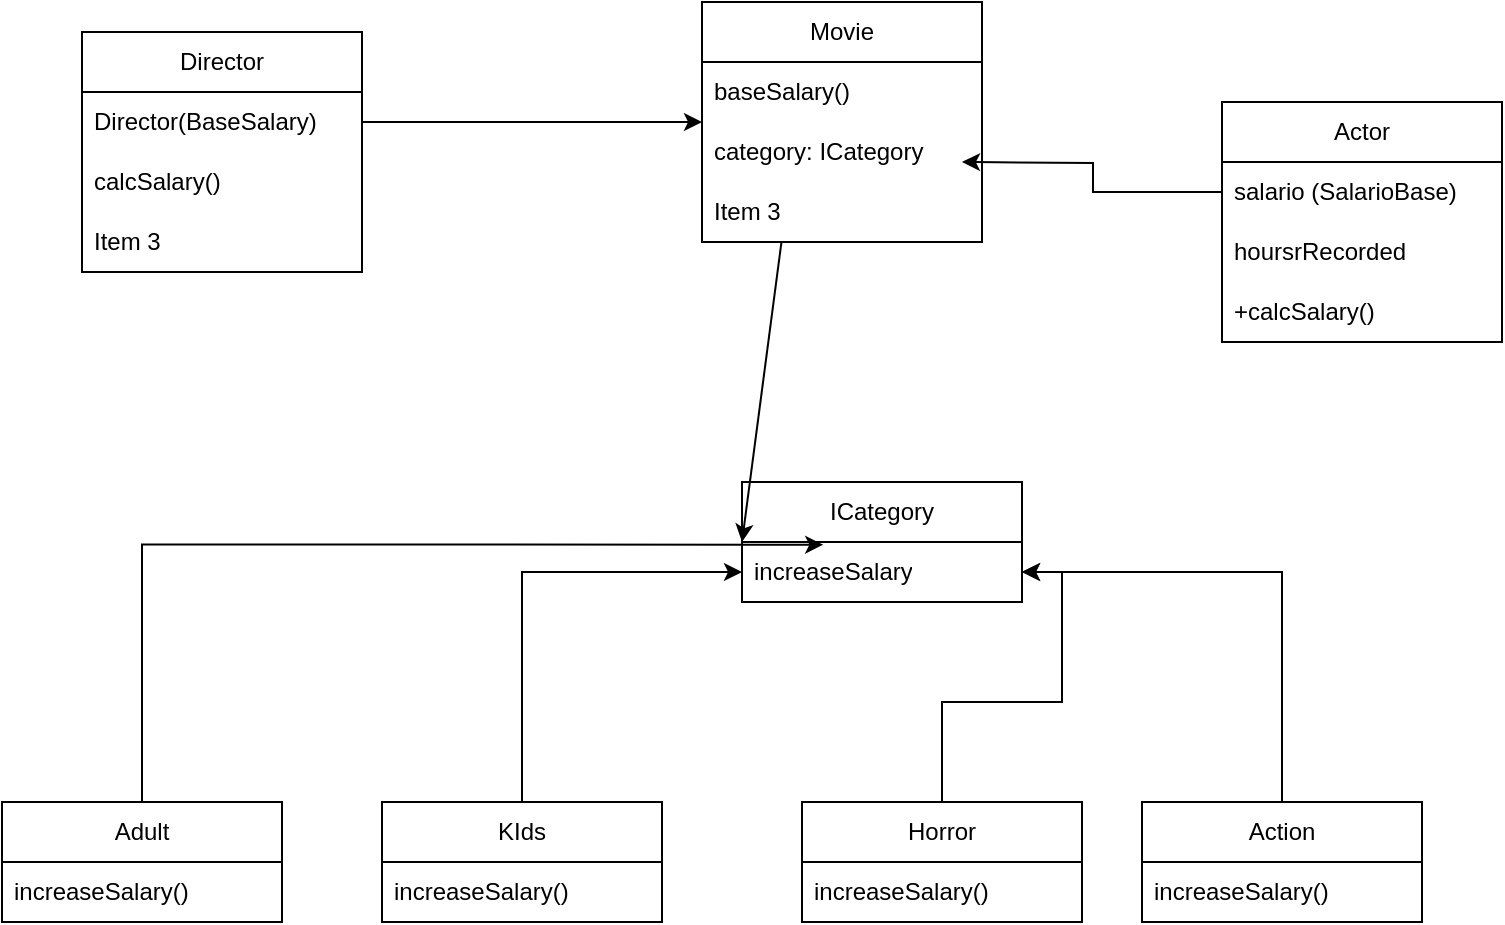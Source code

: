 <mxfile version="24.0.7" type="google" pages="2">
  <diagram name="Page-1" id="Z8BtTaobsv7Sza8ifyq8">
    <mxGraphModel dx="1221" dy="647" grid="1" gridSize="10" guides="1" tooltips="1" connect="1" arrows="1" fold="1" page="1" pageScale="1" pageWidth="850" pageHeight="1100" math="0" shadow="0">
      <root>
        <mxCell id="0" />
        <mxCell id="1" parent="0" />
        <mxCell id="SdUeN-HmFxUGmzNSR-si-4" value="ICategory" style="swimlane;fontStyle=0;childLayout=stackLayout;horizontal=1;startSize=30;horizontalStack=0;resizeParent=1;resizeParentMax=0;resizeLast=0;collapsible=1;marginBottom=0;whiteSpace=wrap;html=1;" parent="1" vertex="1">
          <mxGeometry x="370" y="290" width="140" height="60" as="geometry" />
        </mxCell>
        <mxCell id="SdUeN-HmFxUGmzNSR-si-5" value="increaseSalary" style="text;strokeColor=none;fillColor=none;align=left;verticalAlign=middle;spacingLeft=4;spacingRight=4;overflow=hidden;points=[[0,0.5],[1,0.5]];portConstraint=eastwest;rotatable=0;whiteSpace=wrap;html=1;" parent="SdUeN-HmFxUGmzNSR-si-4" vertex="1">
          <mxGeometry y="30" width="140" height="30" as="geometry" />
        </mxCell>
        <mxCell id="SdUeN-HmFxUGmzNSR-si-9" value="" style="endArrow=classic;html=1;rounded=0;entryX=0;entryY=0.5;entryDx=0;entryDy=0;" parent="1" target="SdUeN-HmFxUGmzNSR-si-4" edge="1">
          <mxGeometry width="50" height="50" relative="1" as="geometry">
            <mxPoint x="389.737" y="170" as="sourcePoint" />
            <mxPoint x="450" y="310" as="targetPoint" />
          </mxGeometry>
        </mxCell>
        <mxCell id="SdUeN-HmFxUGmzNSR-si-10" value="Actor" style="swimlane;fontStyle=0;childLayout=stackLayout;horizontal=1;startSize=30;horizontalStack=0;resizeParent=1;resizeParentMax=0;resizeLast=0;collapsible=1;marginBottom=0;whiteSpace=wrap;html=1;" parent="1" vertex="1">
          <mxGeometry x="610" y="100" width="140" height="120" as="geometry" />
        </mxCell>
        <mxCell id="SdUeN-HmFxUGmzNSR-si-11" value="salario (SalarioBase)" style="text;strokeColor=none;fillColor=none;align=left;verticalAlign=middle;spacingLeft=4;spacingRight=4;overflow=hidden;points=[[0,0.5],[1,0.5]];portConstraint=eastwest;rotatable=0;whiteSpace=wrap;html=1;" parent="SdUeN-HmFxUGmzNSR-si-10" vertex="1">
          <mxGeometry y="30" width="140" height="30" as="geometry" />
        </mxCell>
        <mxCell id="SdUeN-HmFxUGmzNSR-si-12" value="hoursrRecorded" style="text;strokeColor=none;fillColor=none;align=left;verticalAlign=middle;spacingLeft=4;spacingRight=4;overflow=hidden;points=[[0,0.5],[1,0.5]];portConstraint=eastwest;rotatable=0;whiteSpace=wrap;html=1;" parent="SdUeN-HmFxUGmzNSR-si-10" vertex="1">
          <mxGeometry y="60" width="140" height="30" as="geometry" />
        </mxCell>
        <mxCell id="SdUeN-HmFxUGmzNSR-si-13" value="+calcSalary()" style="text;strokeColor=none;fillColor=none;align=left;verticalAlign=middle;spacingLeft=4;spacingRight=4;overflow=hidden;points=[[0,0.5],[1,0.5]];portConstraint=eastwest;rotatable=0;whiteSpace=wrap;html=1;" parent="SdUeN-HmFxUGmzNSR-si-10" vertex="1">
          <mxGeometry y="90" width="140" height="30" as="geometry" />
        </mxCell>
        <mxCell id="SdUeN-HmFxUGmzNSR-si-14" style="edgeStyle=orthogonalEdgeStyle;rounded=0;orthogonalLoop=1;jettySize=auto;html=1;" parent="1" source="SdUeN-HmFxUGmzNSR-si-11" edge="1">
          <mxGeometry relative="1" as="geometry">
            <mxPoint x="480" y="130" as="targetPoint" />
          </mxGeometry>
        </mxCell>
        <mxCell id="SdUeN-HmFxUGmzNSR-si-16" value="Adult" style="swimlane;fontStyle=0;childLayout=stackLayout;horizontal=1;startSize=30;horizontalStack=0;resizeParent=1;resizeParentMax=0;resizeLast=0;collapsible=1;marginBottom=0;whiteSpace=wrap;html=1;" parent="1" vertex="1">
          <mxGeometry y="450" width="140" height="60" as="geometry" />
        </mxCell>
        <mxCell id="SdUeN-HmFxUGmzNSR-si-17" value="increaseSalary()" style="text;strokeColor=none;fillColor=none;align=left;verticalAlign=middle;spacingLeft=4;spacingRight=4;overflow=hidden;points=[[0,0.5],[1,0.5]];portConstraint=eastwest;rotatable=0;whiteSpace=wrap;html=1;" parent="SdUeN-HmFxUGmzNSR-si-16" vertex="1">
          <mxGeometry y="30" width="140" height="30" as="geometry" />
        </mxCell>
        <mxCell id="SdUeN-HmFxUGmzNSR-si-27" style="edgeStyle=orthogonalEdgeStyle;rounded=0;orthogonalLoop=1;jettySize=auto;html=1;" parent="1" source="SdUeN-HmFxUGmzNSR-si-18" target="SdUeN-HmFxUGmzNSR-si-5" edge="1">
          <mxGeometry relative="1" as="geometry" />
        </mxCell>
        <mxCell id="SdUeN-HmFxUGmzNSR-si-18" value="Horror" style="swimlane;fontStyle=0;childLayout=stackLayout;horizontal=1;startSize=30;horizontalStack=0;resizeParent=1;resizeParentMax=0;resizeLast=0;collapsible=1;marginBottom=0;whiteSpace=wrap;html=1;" parent="1" vertex="1">
          <mxGeometry x="400" y="450" width="140" height="60" as="geometry" />
        </mxCell>
        <mxCell id="SdUeN-HmFxUGmzNSR-si-19" value="increaseSalary()" style="text;strokeColor=none;fillColor=none;align=left;verticalAlign=middle;spacingLeft=4;spacingRight=4;overflow=hidden;points=[[0,0.5],[1,0.5]];portConstraint=eastwest;rotatable=0;whiteSpace=wrap;html=1;" parent="SdUeN-HmFxUGmzNSR-si-18" vertex="1">
          <mxGeometry y="30" width="140" height="30" as="geometry" />
        </mxCell>
        <mxCell id="SdUeN-HmFxUGmzNSR-si-28" style="edgeStyle=orthogonalEdgeStyle;rounded=0;orthogonalLoop=1;jettySize=auto;html=1;" parent="1" source="SdUeN-HmFxUGmzNSR-si-21" target="SdUeN-HmFxUGmzNSR-si-5" edge="1">
          <mxGeometry relative="1" as="geometry" />
        </mxCell>
        <mxCell id="SdUeN-HmFxUGmzNSR-si-21" value="Action" style="swimlane;fontStyle=0;childLayout=stackLayout;horizontal=1;startSize=30;horizontalStack=0;resizeParent=1;resizeParentMax=0;resizeLast=0;collapsible=1;marginBottom=0;whiteSpace=wrap;html=1;" parent="1" vertex="1">
          <mxGeometry x="570" y="450" width="140" height="60" as="geometry" />
        </mxCell>
        <mxCell id="SdUeN-HmFxUGmzNSR-si-22" value="increaseSalary()" style="text;strokeColor=none;fillColor=none;align=left;verticalAlign=middle;spacingLeft=4;spacingRight=4;overflow=hidden;points=[[0,0.5],[1,0.5]];portConstraint=eastwest;rotatable=0;whiteSpace=wrap;html=1;" parent="SdUeN-HmFxUGmzNSR-si-21" vertex="1">
          <mxGeometry y="30" width="140" height="30" as="geometry" />
        </mxCell>
        <mxCell id="SdUeN-HmFxUGmzNSR-si-26" style="edgeStyle=orthogonalEdgeStyle;rounded=0;orthogonalLoop=1;jettySize=auto;html=1;" parent="1" source="SdUeN-HmFxUGmzNSR-si-23" target="SdUeN-HmFxUGmzNSR-si-5" edge="1">
          <mxGeometry relative="1" as="geometry" />
        </mxCell>
        <mxCell id="SdUeN-HmFxUGmzNSR-si-23" value="KIds" style="swimlane;fontStyle=0;childLayout=stackLayout;horizontal=1;startSize=30;horizontalStack=0;resizeParent=1;resizeParentMax=0;resizeLast=0;collapsible=1;marginBottom=0;whiteSpace=wrap;html=1;" parent="1" vertex="1">
          <mxGeometry x="190" y="450" width="140" height="60" as="geometry" />
        </mxCell>
        <mxCell id="SdUeN-HmFxUGmzNSR-si-24" value="increaseSalary()" style="text;strokeColor=none;fillColor=none;align=left;verticalAlign=middle;spacingLeft=4;spacingRight=4;overflow=hidden;points=[[0,0.5],[1,0.5]];portConstraint=eastwest;rotatable=0;whiteSpace=wrap;html=1;" parent="SdUeN-HmFxUGmzNSR-si-23" vertex="1">
          <mxGeometry y="30" width="140" height="30" as="geometry" />
        </mxCell>
        <mxCell id="SdUeN-HmFxUGmzNSR-si-25" style="edgeStyle=orthogonalEdgeStyle;rounded=0;orthogonalLoop=1;jettySize=auto;html=1;entryX=0.29;entryY=0.044;entryDx=0;entryDy=0;entryPerimeter=0;" parent="1" source="SdUeN-HmFxUGmzNSR-si-16" target="SdUeN-HmFxUGmzNSR-si-5" edge="1">
          <mxGeometry relative="1" as="geometry" />
        </mxCell>
        <mxCell id="SdUeN-HmFxUGmzNSR-si-30" value="Movie" style="swimlane;fontStyle=0;childLayout=stackLayout;horizontal=1;startSize=30;horizontalStack=0;resizeParent=1;resizeParentMax=0;resizeLast=0;collapsible=1;marginBottom=0;whiteSpace=wrap;html=1;" parent="1" vertex="1">
          <mxGeometry x="350" y="50" width="140" height="120" as="geometry" />
        </mxCell>
        <mxCell id="SdUeN-HmFxUGmzNSR-si-31" value="baseSalary()" style="text;strokeColor=none;fillColor=none;align=left;verticalAlign=middle;spacingLeft=4;spacingRight=4;overflow=hidden;points=[[0,0.5],[1,0.5]];portConstraint=eastwest;rotatable=0;whiteSpace=wrap;html=1;" parent="SdUeN-HmFxUGmzNSR-si-30" vertex="1">
          <mxGeometry y="30" width="140" height="30" as="geometry" />
        </mxCell>
        <mxCell id="SdUeN-HmFxUGmzNSR-si-32" value="category: ICategory" style="text;strokeColor=none;fillColor=none;align=left;verticalAlign=middle;spacingLeft=4;spacingRight=4;overflow=hidden;points=[[0,0.5],[1,0.5]];portConstraint=eastwest;rotatable=0;whiteSpace=wrap;html=1;" parent="SdUeN-HmFxUGmzNSR-si-30" vertex="1">
          <mxGeometry y="60" width="140" height="30" as="geometry" />
        </mxCell>
        <mxCell id="SdUeN-HmFxUGmzNSR-si-33" value="Item 3" style="text;strokeColor=none;fillColor=none;align=left;verticalAlign=middle;spacingLeft=4;spacingRight=4;overflow=hidden;points=[[0,0.5],[1,0.5]];portConstraint=eastwest;rotatable=0;whiteSpace=wrap;html=1;" parent="SdUeN-HmFxUGmzNSR-si-30" vertex="1">
          <mxGeometry y="90" width="140" height="30" as="geometry" />
        </mxCell>
        <mxCell id="SdUeN-HmFxUGmzNSR-si-34" value="Director" style="swimlane;fontStyle=0;childLayout=stackLayout;horizontal=1;startSize=30;horizontalStack=0;resizeParent=1;resizeParentMax=0;resizeLast=0;collapsible=1;marginBottom=0;whiteSpace=wrap;html=1;" parent="1" vertex="1">
          <mxGeometry x="40" y="65" width="140" height="120" as="geometry" />
        </mxCell>
        <mxCell id="SdUeN-HmFxUGmzNSR-si-35" value="Director(BaseSalary)" style="text;strokeColor=none;fillColor=none;align=left;verticalAlign=middle;spacingLeft=4;spacingRight=4;overflow=hidden;points=[[0,0.5],[1,0.5]];portConstraint=eastwest;rotatable=0;whiteSpace=wrap;html=1;" parent="SdUeN-HmFxUGmzNSR-si-34" vertex="1">
          <mxGeometry y="30" width="140" height="30" as="geometry" />
        </mxCell>
        <mxCell id="SdUeN-HmFxUGmzNSR-si-36" value="calcSalary()" style="text;strokeColor=none;fillColor=none;align=left;verticalAlign=middle;spacingLeft=4;spacingRight=4;overflow=hidden;points=[[0,0.5],[1,0.5]];portConstraint=eastwest;rotatable=0;whiteSpace=wrap;html=1;" parent="SdUeN-HmFxUGmzNSR-si-34" vertex="1">
          <mxGeometry y="60" width="140" height="30" as="geometry" />
        </mxCell>
        <mxCell id="SdUeN-HmFxUGmzNSR-si-37" value="Item 3" style="text;strokeColor=none;fillColor=none;align=left;verticalAlign=middle;spacingLeft=4;spacingRight=4;overflow=hidden;points=[[0,0.5],[1,0.5]];portConstraint=eastwest;rotatable=0;whiteSpace=wrap;html=1;" parent="SdUeN-HmFxUGmzNSR-si-34" vertex="1">
          <mxGeometry y="90" width="140" height="30" as="geometry" />
        </mxCell>
        <mxCell id="SdUeN-HmFxUGmzNSR-si-38" style="edgeStyle=orthogonalEdgeStyle;rounded=0;orthogonalLoop=1;jettySize=auto;html=1;" parent="1" source="SdUeN-HmFxUGmzNSR-si-35" target="SdUeN-HmFxUGmzNSR-si-30" edge="1">
          <mxGeometry relative="1" as="geometry" />
        </mxCell>
      </root>
    </mxGraphModel>
  </diagram>
  <diagram id="G3zhX6XlhNaywV6kssxK" name="Page-2">
    <mxGraphModel grid="1" page="1" gridSize="10" guides="1" tooltips="1" connect="1" arrows="1" fold="1" pageScale="1" pageWidth="850" pageHeight="1100" math="0" shadow="0">
      <root>
        <mxCell id="0" />
        <mxCell id="1" parent="0" />
        <mxCell id="hu4UldPf7B8A1fzGlRal-1" value="Category" style="swimlane;fontStyle=0;childLayout=stackLayout;horizontal=1;startSize=30;horizontalStack=0;resizeParent=1;resizeParentMax=0;resizeLast=0;collapsible=1;marginBottom=0;whiteSpace=wrap;html=1;" vertex="1" parent="1">
          <mxGeometry x="210" y="60" width="140" height="90" as="geometry" />
        </mxCell>
        <mxCell id="hu4UldPf7B8A1fzGlRal-2" value="Name" style="text;strokeColor=none;fillColor=none;align=left;verticalAlign=middle;spacingLeft=4;spacingRight=4;overflow=hidden;points=[[0,0.5],[1,0.5]];portConstraint=eastwest;rotatable=0;whiteSpace=wrap;html=1;" vertex="1" parent="hu4UldPf7B8A1fzGlRal-1">
          <mxGeometry y="30" width="140" height="30" as="geometry" />
        </mxCell>
        <mxCell id="hu4UldPf7B8A1fzGlRal-4" value="+getCtegory()" style="text;strokeColor=none;fillColor=none;align=left;verticalAlign=middle;spacingLeft=4;spacingRight=4;overflow=hidden;points=[[0,0.5],[1,0.5]];portConstraint=eastwest;rotatable=0;whiteSpace=wrap;html=1;" vertex="1" parent="hu4UldPf7B8A1fzGlRal-1">
          <mxGeometry y="60" width="140" height="30" as="geometry" />
        </mxCell>
        <mxCell id="hu4UldPf7B8A1fzGlRal-5" value="Award (Composite)" style="swimlane;fontStyle=0;childLayout=stackLayout;horizontal=1;startSize=30;horizontalStack=0;resizeParent=1;resizeParentMax=0;resizeLast=0;collapsible=1;marginBottom=0;whiteSpace=wrap;html=1;" vertex="1" parent="1">
          <mxGeometry x="-19" y="365" width="290" height="170" as="geometry">
            <mxRectangle x="230" y="290" width="100" height="30" as="alternateBounds" />
          </mxGeometry>
        </mxCell>
        <mxCell id="hu4UldPf7B8A1fzGlRal-6" value="Categories &amp;lt;ListCategory&amp;gt;" style="text;strokeColor=none;fillColor=none;align=left;verticalAlign=middle;spacingLeft=4;spacingRight=4;overflow=hidden;points=[[0,0.5],[1,0.5]];portConstraint=eastwest;rotatable=0;whiteSpace=wrap;html=1;" vertex="1" parent="hu4UldPf7B8A1fzGlRal-5">
          <mxGeometry y="30" width="290" height="30" as="geometry" />
        </mxCell>
        <mxCell id="hu4UldPf7B8A1fzGlRal-7" value="Award(Name)" style="text;strokeColor=none;fillColor=none;align=left;verticalAlign=middle;spacingLeft=4;spacingRight=4;overflow=hidden;points=[[0,0.5],[1,0.5]];portConstraint=eastwest;rotatable=0;whiteSpace=wrap;html=1;" vertex="1" parent="hu4UldPf7B8A1fzGlRal-5">
          <mxGeometry y="60" width="290" height="30" as="geometry" />
        </mxCell>
        <mxCell id="hu4UldPf7B8A1fzGlRal-8" value="&lt;div&gt;&lt;br&gt;&lt;/div&gt;&lt;div&gt;+getCategory()&lt;/div&gt;&lt;div&gt;&lt;br&gt;&lt;/div&gt;&lt;div&gt;+AddCategory()&lt;/div&gt;" style="text;strokeColor=none;fillColor=none;align=left;verticalAlign=middle;spacingLeft=4;spacingRight=4;overflow=hidden;points=[[0,0.5],[1,0.5]];portConstraint=eastwest;rotatable=0;whiteSpace=wrap;html=1;" vertex="1" parent="hu4UldPf7B8A1fzGlRal-5">
          <mxGeometry y="90" width="290" height="80" as="geometry" />
        </mxCell>
        <mxCell id="hu4UldPf7B8A1fzGlRal-10" style="edgeStyle=orthogonalEdgeStyle;rounded=0;orthogonalLoop=1;jettySize=auto;html=1;entryX=0.607;entryY=0.97;entryDx=0;entryDy=0;entryPerimeter=0;" edge="1" parent="1" source="hu4UldPf7B8A1fzGlRal-5" target="hu4UldPf7B8A1fzGlRal-4">
          <mxGeometry relative="1" as="geometry" />
        </mxCell>
        <mxCell id="hu4UldPf7B8A1fzGlRal-11" value="Streaming" style="swimlane;fontStyle=0;childLayout=stackLayout;horizontal=1;startSize=30;horizontalStack=0;resizeParent=1;resizeParentMax=0;resizeLast=0;collapsible=1;marginBottom=0;whiteSpace=wrap;html=1;" vertex="1" parent="1">
          <mxGeometry x="-260" y="50" width="250" height="90" as="geometry" />
        </mxCell>
        <mxCell id="hu4UldPf7B8A1fzGlRal-12" value="- catalog: Categories&amp;nbsp;" style="text;strokeColor=none;fillColor=none;align=left;verticalAlign=middle;spacingLeft=4;spacingRight=4;overflow=hidden;points=[[0,0.5],[1,0.5]];portConstraint=eastwest;rotatable=0;whiteSpace=wrap;html=1;" vertex="1" parent="hu4UldPf7B8A1fzGlRal-11">
          <mxGeometry y="30" width="250" height="30" as="geometry" />
        </mxCell>
        <mxCell id="hu4UldPf7B8A1fzGlRal-13" value="getCatalog()" style="text;strokeColor=none;fillColor=none;align=left;verticalAlign=middle;spacingLeft=4;spacingRight=4;overflow=hidden;points=[[0,0.5],[1,0.5]];portConstraint=eastwest;rotatable=0;whiteSpace=wrap;html=1;" vertex="1" parent="hu4UldPf7B8A1fzGlRal-11">
          <mxGeometry y="60" width="250" height="30" as="geometry" />
        </mxCell>
        <mxCell id="hu4UldPf7B8A1fzGlRal-19" style="edgeStyle=orthogonalEdgeStyle;rounded=0;orthogonalLoop=1;jettySize=auto;html=1;" edge="1" parent="1" source="hu4UldPf7B8A1fzGlRal-15">
          <mxGeometry relative="1" as="geometry">
            <mxPoint x="350" y="135" as="targetPoint" />
          </mxGeometry>
        </mxCell>
        <mxCell id="hu4UldPf7B8A1fzGlRal-15" value="Movie" style="swimlane;fontStyle=0;childLayout=stackLayout;horizontal=1;startSize=30;horizontalStack=0;resizeParent=1;resizeParentMax=0;resizeLast=0;collapsible=1;marginBottom=0;whiteSpace=wrap;html=1;" vertex="1" parent="1">
          <mxGeometry x="500" y="390" width="300" height="120" as="geometry" />
        </mxCell>
        <mxCell id="hu4UldPf7B8A1fzGlRal-16" value="Stars" style="text;strokeColor=none;fillColor=none;align=left;verticalAlign=middle;spacingLeft=4;spacingRight=4;overflow=hidden;points=[[0,0.5],[1,0.5]];portConstraint=eastwest;rotatable=0;whiteSpace=wrap;html=1;" vertex="1" parent="hu4UldPf7B8A1fzGlRal-15">
          <mxGeometry y="30" width="300" height="30" as="geometry" />
        </mxCell>
        <mxCell id="hu4UldPf7B8A1fzGlRal-17" value="Movie(string name int Stars)" style="text;strokeColor=none;fillColor=none;align=left;verticalAlign=middle;spacingLeft=4;spacingRight=4;overflow=hidden;points=[[0,0.5],[1,0.5]];portConstraint=eastwest;rotatable=0;whiteSpace=wrap;html=1;" vertex="1" parent="hu4UldPf7B8A1fzGlRal-15">
          <mxGeometry y="60" width="300" height="30" as="geometry" />
        </mxCell>
        <mxCell id="hu4UldPf7B8A1fzGlRal-18" value="+getCategory()" style="text;strokeColor=none;fillColor=none;align=left;verticalAlign=middle;spacingLeft=4;spacingRight=4;overflow=hidden;points=[[0,0.5],[1,0.5]];portConstraint=eastwest;rotatable=0;whiteSpace=wrap;html=1;" vertex="1" parent="hu4UldPf7B8A1fzGlRal-15">
          <mxGeometry y="90" width="300" height="30" as="geometry" />
        </mxCell>
        <mxCell id="hu4UldPf7B8A1fzGlRal-21" value="" style="endArrow=none;html=1;rounded=0;entryX=0;entryY=1;entryDx=0;entryDy=0;entryPerimeter=0;exitX=0.985;exitY=-0.037;exitDx=0;exitDy=0;exitPerimeter=0;" edge="1" parent="1" source="hu4UldPf7B8A1fzGlRal-13" target="hu4UldPf7B8A1fzGlRal-2">
          <mxGeometry width="50" height="50" relative="1" as="geometry">
            <mxPoint x="200" y="360" as="sourcePoint" />
            <mxPoint x="250" y="310" as="targetPoint" />
          </mxGeometry>
        </mxCell>
        <mxCell id="hu4UldPf7B8A1fzGlRal-24" style="edgeStyle=orthogonalEdgeStyle;rounded=0;orthogonalLoop=1;jettySize=auto;html=1;entryX=0;entryY=0.5;entryDx=0;entryDy=0;" edge="1" parent="1" source="hu4UldPf7B8A1fzGlRal-22" target="hu4UldPf7B8A1fzGlRal-7">
          <mxGeometry relative="1" as="geometry" />
        </mxCell>
        <mxCell id="hu4UldPf7B8A1fzGlRal-22" value="Composite" style="rounded=0;whiteSpace=wrap;html=1;" vertex="1" parent="1">
          <mxGeometry x="-310" y="410" width="120" height="60" as="geometry" />
        </mxCell>
      </root>
    </mxGraphModel>
  </diagram>
</mxfile>
